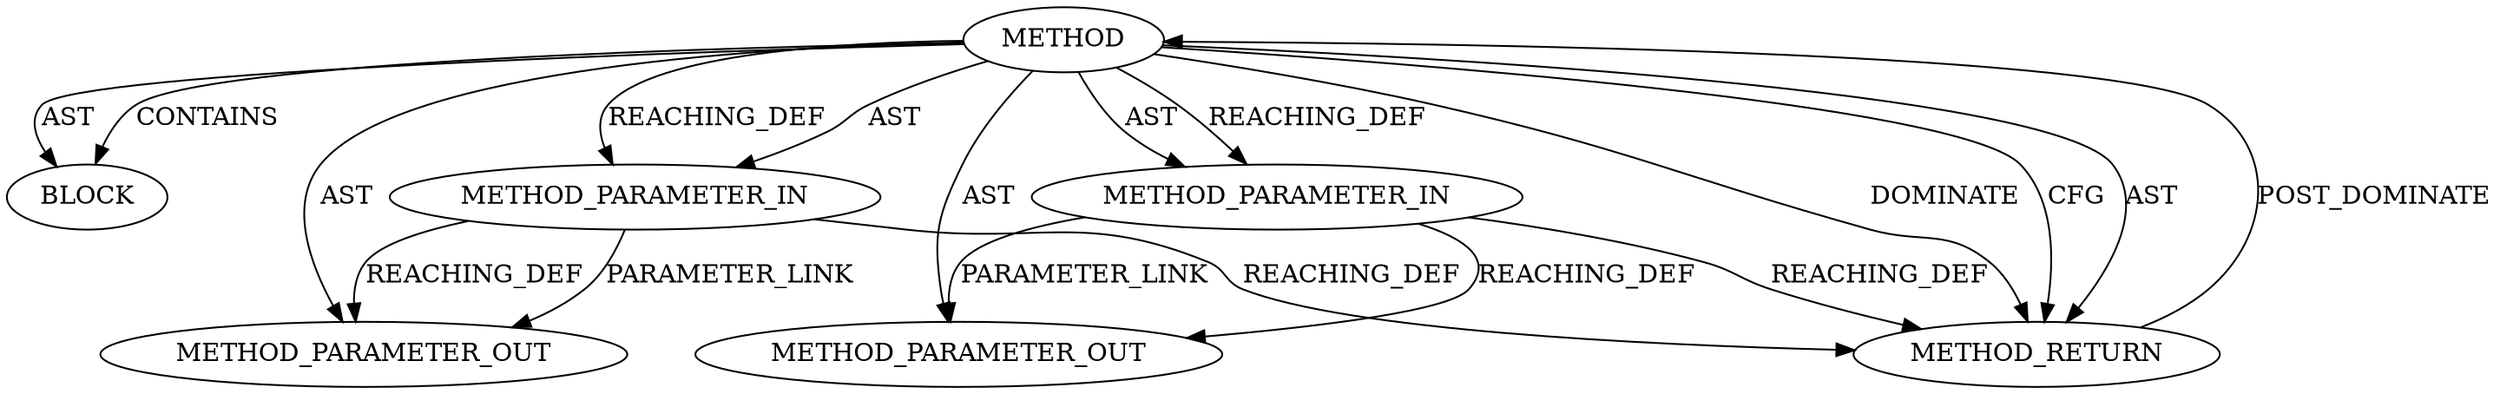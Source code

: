 digraph {
  20006 [label=BLOCK ORDER=1 ARGUMENT_INDEX=1 CODE="<empty>" TYPE_FULL_NAME="ANY"]
  22011 [label=METHOD_PARAMETER_OUT ORDER=2 CODE="p2" IS_VARIADIC=false TYPE_FULL_NAME="ANY" EVALUATION_STRATEGY="BY_VALUE" INDEX=2 NAME="p2"]
  20005 [label=METHOD_PARAMETER_IN ORDER=2 CODE="p2" IS_VARIADIC=false TYPE_FULL_NAME="ANY" EVALUATION_STRATEGY="BY_VALUE" INDEX=2 NAME="p2"]
  20004 [label=METHOD_PARAMETER_IN ORDER=1 CODE="p1" IS_VARIADIC=false TYPE_FULL_NAME="ANY" EVALUATION_STRATEGY="BY_VALUE" INDEX=1 NAME="p1"]
  20003 [label=METHOD AST_PARENT_TYPE="NAMESPACE_BLOCK" AST_PARENT_FULL_NAME="<global>" ORDER=0 CODE="<empty>" FULL_NAME="clean_acked_data_enable" IS_EXTERNAL=true FILENAME="<empty>" SIGNATURE="" NAME="clean_acked_data_enable"]
  20007 [label=METHOD_RETURN ORDER=2 CODE="RET" TYPE_FULL_NAME="ANY" EVALUATION_STRATEGY="BY_VALUE"]
  22010 [label=METHOD_PARAMETER_OUT ORDER=1 CODE="p1" IS_VARIADIC=false TYPE_FULL_NAME="ANY" EVALUATION_STRATEGY="BY_VALUE" INDEX=1 NAME="p1"]
  20003 -> 20005 [label=REACHING_DEF VARIABLE=""]
  20005 -> 20007 [label=REACHING_DEF VARIABLE="p2"]
  20003 -> 20006 [label=AST ]
  20004 -> 22010 [label=REACHING_DEF VARIABLE="p1"]
  20003 -> 20006 [label=CONTAINS ]
  20003 -> 22010 [label=AST ]
  20007 -> 20003 [label=POST_DOMINATE ]
  20003 -> 20005 [label=AST ]
  20005 -> 22011 [label=REACHING_DEF VARIABLE="p2"]
  20003 -> 20007 [label=DOMINATE ]
  20004 -> 20007 [label=REACHING_DEF VARIABLE="p1"]
  20003 -> 20007 [label=CFG ]
  20003 -> 20004 [label=AST ]
  20003 -> 22011 [label=AST ]
  20005 -> 22011 [label=PARAMETER_LINK ]
  20003 -> 20007 [label=AST ]
  20004 -> 22010 [label=PARAMETER_LINK ]
  20003 -> 20004 [label=REACHING_DEF VARIABLE=""]
}
